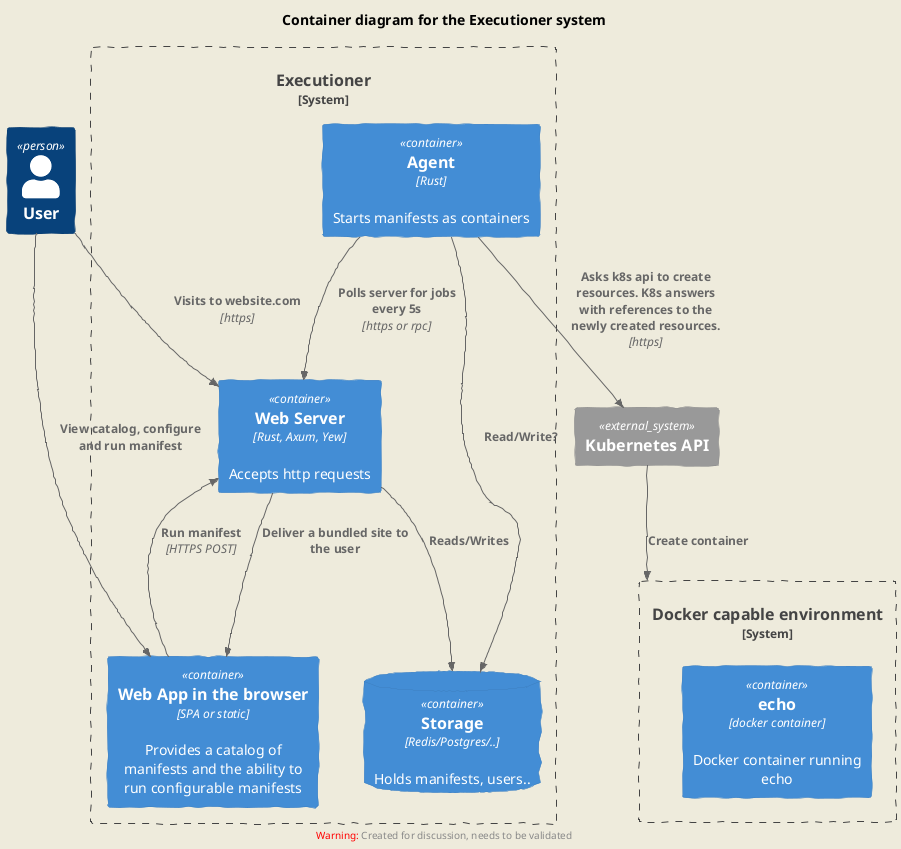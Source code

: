 @startuml
!include <C4/C4_Container>
    LAYOUT_AS_SKETCH()
    title Container diagram for the Executioner system
    Person(user, "User")

    System_Boundary(c1, "Executioner") {
        Container(web_server, "Web Server", "Rust, Axum, Yew", "Accepts http requests")
        Container(web_app, "Web App in the browser", "SPA or static", "Provides a catalog of manifests and the ability to run configurable manifests")
        Container(agent, "Agent", "Rust", "Starts manifests as containers")
        ContainerDb(database, "Storage", "Redis/Postgres/..", "Holds manifests, users..")
    }

    System_Boundary(c2, "Docker capable environment") {
        Container(docker_container1, "echo", "docker container", "Docker container running echo")
    }

    System_Ext(k8s, "Kubernetes API", "")

    Rel(user, web_server, "Visits to website.com", "https")
    Rel(web_server, database, "Reads/Writes")
    Rel(web_server, web_app, "Deliver a bundled site to the user")
    Rel(web_app, web_server, "Run manifest", "HTTPS POST")
    Rel(user, web_app, "View catalog, configure and run manifest")
    Rel(agent, web_server, "Polls server for jobs every 5s", "https or rpc")
    Rel(agent, k8s, "Asks k8s api to create resources. K8s answers with references to the newly created resources.", "https")
    Rel(agent, database, "Read/Write?")
    Rel(k8s, c2, "Create container")
@enduml
